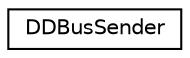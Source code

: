 digraph "类继承关系图"
{
  edge [fontname="Helvetica",fontsize="10",labelfontname="Helvetica",labelfontsize="10"];
  node [fontname="Helvetica",fontsize="10",shape=record];
  rankdir="LR";
  Node0 [label="DDBusSender",height=0.2,width=0.4,color="black", fillcolor="white", style="filled",URL="$class_d_d_bus_sender.html"];
}
